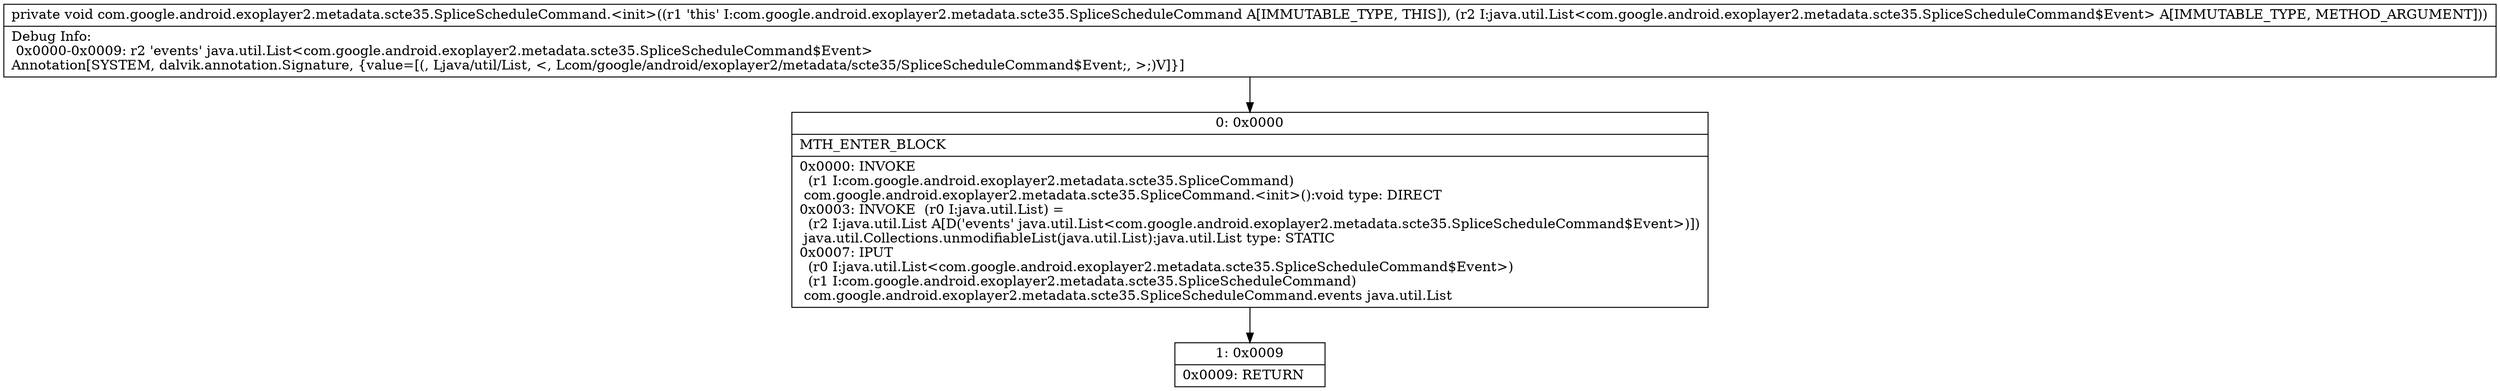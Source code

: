 digraph "CFG forcom.google.android.exoplayer2.metadata.scte35.SpliceScheduleCommand.\<init\>(Ljava\/util\/List;)V" {
Node_0 [shape=record,label="{0\:\ 0x0000|MTH_ENTER_BLOCK\l|0x0000: INVOKE  \l  (r1 I:com.google.android.exoplayer2.metadata.scte35.SpliceCommand)\l com.google.android.exoplayer2.metadata.scte35.SpliceCommand.\<init\>():void type: DIRECT \l0x0003: INVOKE  (r0 I:java.util.List) = \l  (r2 I:java.util.List A[D('events' java.util.List\<com.google.android.exoplayer2.metadata.scte35.SpliceScheduleCommand$Event\>)])\l java.util.Collections.unmodifiableList(java.util.List):java.util.List type: STATIC \l0x0007: IPUT  \l  (r0 I:java.util.List\<com.google.android.exoplayer2.metadata.scte35.SpliceScheduleCommand$Event\>)\l  (r1 I:com.google.android.exoplayer2.metadata.scte35.SpliceScheduleCommand)\l com.google.android.exoplayer2.metadata.scte35.SpliceScheduleCommand.events java.util.List \l}"];
Node_1 [shape=record,label="{1\:\ 0x0009|0x0009: RETURN   \l}"];
MethodNode[shape=record,label="{private void com.google.android.exoplayer2.metadata.scte35.SpliceScheduleCommand.\<init\>((r1 'this' I:com.google.android.exoplayer2.metadata.scte35.SpliceScheduleCommand A[IMMUTABLE_TYPE, THIS]), (r2 I:java.util.List\<com.google.android.exoplayer2.metadata.scte35.SpliceScheduleCommand$Event\> A[IMMUTABLE_TYPE, METHOD_ARGUMENT]))  | Debug Info:\l  0x0000\-0x0009: r2 'events' java.util.List\<com.google.android.exoplayer2.metadata.scte35.SpliceScheduleCommand$Event\>\lAnnotation[SYSTEM, dalvik.annotation.Signature, \{value=[(, Ljava\/util\/List, \<, Lcom\/google\/android\/exoplayer2\/metadata\/scte35\/SpliceScheduleCommand$Event;, \>;)V]\}]\l}"];
MethodNode -> Node_0;
Node_0 -> Node_1;
}

